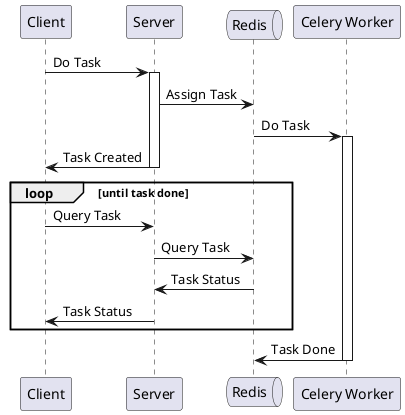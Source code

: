 @startuml Simple Services

participant Client
participant "Server" as Server
queue Redis
participant "Celery Worker" as Worker


Client -> Server: Do Task
activate Server

Server -> Redis: Assign Task

Worker <- Redis: Do Task
activate Worker

Client <- Server: Task Created
deactivate Server

loop until task done
    Client -> Server: Query Task
    Server -> Redis: Query Task
    Server <- Redis: Task Status
    Client <- Server: Task Status
end loop

Worker -> Redis: Task Done
deactivate Worker

@enduml